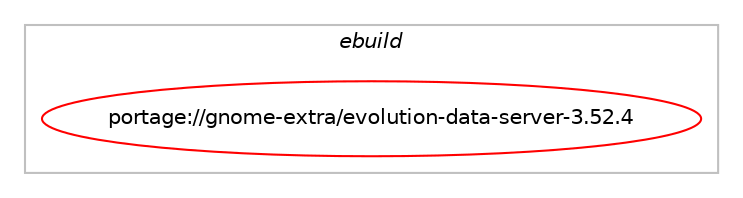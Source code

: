 digraph prolog {

# *************
# Graph options
# *************

newrank=true;
concentrate=true;
compound=true;
graph [rankdir=LR,fontname=Helvetica,fontsize=10,ranksep=1.5];#, ranksep=2.5, nodesep=0.2];
edge  [arrowhead=vee];
node  [fontname=Helvetica,fontsize=10];

# **********
# The ebuild
# **********

subgraph cluster_leftcol {
color=gray;
label=<<i>ebuild</i>>;
id [label="portage://gnome-extra/evolution-data-server-3.52.4", color=red, width=4, href="../gnome-extra/evolution-data-server-3.52.4.svg"];
}

# ****************
# The dependencies
# ****************

subgraph cluster_midcol {
color=gray;
label=<<i>dependencies</i>>;
subgraph cluster_compile {
fillcolor="#eeeeee";
style=filled;
label=<<i>compile</i>>;
# *** BEGIN UNKNOWN DEPENDENCY TYPE (TODO) ***
# id -> equal(use_conditional_group(positive,berkdb,portage://gnome-extra/evolution-data-server-3.52.4,[package_dependency(portage://gnome-extra/evolution-data-server-3.52.4,install,no,sys-libs,db,greaterequal,[4,,,4],any_same_slot,[])]))
# *** END UNKNOWN DEPENDENCY TYPE (TODO) ***

# *** BEGIN UNKNOWN DEPENDENCY TYPE (TODO) ***
# id -> equal(use_conditional_group(positive,gnome-online-accounts,portage://gnome-extra/evolution-data-server-3.52.4,[package_dependency(portage://gnome-extra/evolution-data-server-3.52.4,install,no,net-libs,gnome-online-accounts,greaterequal,[3.8,,,3.8],any_same_slot,[])]))
# *** END UNKNOWN DEPENDENCY TYPE (TODO) ***

# *** BEGIN UNKNOWN DEPENDENCY TYPE (TODO) ***
# id -> equal(use_conditional_group(positive,gtk,portage://gnome-extra/evolution-data-server-3.52.4,[package_dependency(portage://gnome-extra/evolution-data-server-3.52.4,install,no,x11-libs,gtk+,greaterequal,[3.20,,,3.20],[slot(3)],[]),package_dependency(portage://gnome-extra/evolution-data-server-3.52.4,install,no,gui-libs,gtk,greaterequal,[4.4,,,4.4],[slot(4)],[]),package_dependency(portage://gnome-extra/evolution-data-server-3.52.4,install,no,media-libs,libcanberra,greaterequal,[0.25,,,0.25],[],[use(enable(gtk3),none)]),use_conditional_group(positive,oauth-gtk3,portage://gnome-extra/evolution-data-server-3.52.4,[package_dependency(portage://gnome-extra/evolution-data-server-3.52.4,install,no,net-libs,webkit-gtk,greaterequal,[2.34.0,,,2.34.0],[slot(4.1)],[])]),use_conditional_group(positive,oauth-gtk4,portage://gnome-extra/evolution-data-server-3.52.4,[package_dependency(portage://gnome-extra/evolution-data-server-3.52.4,install,no,net-libs,webkit-gtk,greaterequal,[2.39.90,,,2.39.90],[slot(6)],[])])]))
# *** END UNKNOWN DEPENDENCY TYPE (TODO) ***

# *** BEGIN UNKNOWN DEPENDENCY TYPE (TODO) ***
# id -> equal(use_conditional_group(positive,introspection,portage://gnome-extra/evolution-data-server-3.52.4,[package_dependency(portage://gnome-extra/evolution-data-server-3.52.4,install,no,dev-libs,gobject-introspection,greaterequal,[0.9.12,,,0.9.12],any_same_slot,[])]))
# *** END UNKNOWN DEPENDENCY TYPE (TODO) ***

# *** BEGIN UNKNOWN DEPENDENCY TYPE (TODO) ***
# id -> equal(use_conditional_group(positive,kerberos,portage://gnome-extra/evolution-data-server-3.52.4,[package_dependency(portage://gnome-extra/evolution-data-server-3.52.4,install,no,virtual,krb5,none,[,,],any_same_slot,[])]))
# *** END UNKNOWN DEPENDENCY TYPE (TODO) ***

# *** BEGIN UNKNOWN DEPENDENCY TYPE (TODO) ***
# id -> equal(use_conditional_group(positive,ldap,portage://gnome-extra/evolution-data-server-3.52.4,[package_dependency(portage://gnome-extra/evolution-data-server-3.52.4,install,no,net-nds,openldap,greaterequal,[2,,,2],any_same_slot,[])]))
# *** END UNKNOWN DEPENDENCY TYPE (TODO) ***

# *** BEGIN UNKNOWN DEPENDENCY TYPE (TODO) ***
# id -> equal(use_conditional_group(positive,vala,portage://gnome-extra/evolution-data-server-3.52.4,[any_of_group([package_dependency(portage://gnome-extra/evolution-data-server-3.52.4,install,no,dev-lang,vala,none,[,,],[slot(0.56)],[])]),package_dependency(portage://gnome-extra/evolution-data-server-3.52.4,install,no,net-libs,libsoup,greaterequal,[3.1.1,,,3.1.1],[slot(3.0)],[use(enable(vala),none)]),package_dependency(portage://gnome-extra/evolution-data-server-3.52.4,install,no,dev-libs,libical,none,[,,],[],[use(enable(vala),none)])]))
# *** END UNKNOWN DEPENDENCY TYPE (TODO) ***

# *** BEGIN UNKNOWN DEPENDENCY TYPE (TODO) ***
# id -> equal(use_conditional_group(positive,weather,portage://gnome-extra/evolution-data-server-3.52.4,[package_dependency(portage://gnome-extra/evolution-data-server-3.52.4,install,no,dev-libs,libgweather,greaterequal,[4.2.0,,,4.2.0],[slot(4),equal],[])]))
# *** END UNKNOWN DEPENDENCY TYPE (TODO) ***

# *** BEGIN UNKNOWN DEPENDENCY TYPE (TODO) ***
# id -> equal(package_dependency(portage://gnome-extra/evolution-data-server-3.52.4,install,no,app-crypt,libsecret,greaterequal,[0.5,,,0.5],[],[use(enable(crypt),none)]))
# *** END UNKNOWN DEPENDENCY TYPE (TODO) ***

# *** BEGIN UNKNOWN DEPENDENCY TYPE (TODO) ***
# id -> equal(package_dependency(portage://gnome-extra/evolution-data-server-3.52.4,install,no,dev-db,sqlite,greaterequal,[3.7.17,,,3.7.17],[slot(3)],[]))
# *** END UNKNOWN DEPENDENCY TYPE (TODO) ***

# *** BEGIN UNKNOWN DEPENDENCY TYPE (TODO) ***
# id -> equal(package_dependency(portage://gnome-extra/evolution-data-server-3.52.4,install,no,dev-libs,glib,greaterequal,[2.70,,,2.70],[slot(2)],[]))
# *** END UNKNOWN DEPENDENCY TYPE (TODO) ***

# *** BEGIN UNKNOWN DEPENDENCY TYPE (TODO) ***
# id -> equal(package_dependency(portage://gnome-extra/evolution-data-server-3.52.4,install,no,dev-libs,icu,none,[,,],any_same_slot,[]))
# *** END UNKNOWN DEPENDENCY TYPE (TODO) ***

# *** BEGIN UNKNOWN DEPENDENCY TYPE (TODO) ***
# id -> equal(package_dependency(portage://gnome-extra/evolution-data-server-3.52.4,install,no,dev-libs,json-glib,greaterequal,[1.0.4,,,1.0.4],[],[]))
# *** END UNKNOWN DEPENDENCY TYPE (TODO) ***

# *** BEGIN UNKNOWN DEPENDENCY TYPE (TODO) ***
# id -> equal(package_dependency(portage://gnome-extra/evolution-data-server-3.52.4,install,no,dev-libs,libical,greaterequal,[3.0.8,,,3.0.8],any_same_slot,[use(enable(glib),none),use(optenable(introspection),none)]))
# *** END UNKNOWN DEPENDENCY TYPE (TODO) ***

# *** BEGIN UNKNOWN DEPENDENCY TYPE (TODO) ***
# id -> equal(package_dependency(portage://gnome-extra/evolution-data-server-3.52.4,install,no,dev-libs,libxml2,greaterequal,[2,,,2],[],[]))
# *** END UNKNOWN DEPENDENCY TYPE (TODO) ***

# *** BEGIN UNKNOWN DEPENDENCY TYPE (TODO) ***
# id -> equal(package_dependency(portage://gnome-extra/evolution-data-server-3.52.4,install,no,dev-libs,nspr,greaterequal,[4.4,,,4.4],[],[]))
# *** END UNKNOWN DEPENDENCY TYPE (TODO) ***

# *** BEGIN UNKNOWN DEPENDENCY TYPE (TODO) ***
# id -> equal(package_dependency(portage://gnome-extra/evolution-data-server-3.52.4,install,no,dev-libs,nss,greaterequal,[3.9,,,3.9],[],[]))
# *** END UNKNOWN DEPENDENCY TYPE (TODO) ***

# *** BEGIN UNKNOWN DEPENDENCY TYPE (TODO) ***
# id -> equal(package_dependency(portage://gnome-extra/evolution-data-server-3.52.4,install,no,net-libs,libsoup,greaterequal,[3.1.1,,,3.1.1],[slot(3.0)],[]))
# *** END UNKNOWN DEPENDENCY TYPE (TODO) ***

# *** BEGIN UNKNOWN DEPENDENCY TYPE (TODO) ***
# id -> equal(package_dependency(portage://gnome-extra/evolution-data-server-3.52.4,install,no,sys-libs,zlib,none,[,,],any_same_slot,[]))
# *** END UNKNOWN DEPENDENCY TYPE (TODO) ***

# *** BEGIN UNKNOWN DEPENDENCY TYPE (TODO) ***
# id -> equal(package_dependency(portage://gnome-extra/evolution-data-server-3.52.4,install,no,virtual,libiconv,none,[,,],[],[]))
# *** END UNKNOWN DEPENDENCY TYPE (TODO) ***

}
subgraph cluster_compileandrun {
fillcolor="#eeeeee";
style=filled;
label=<<i>compile and run</i>>;
}
subgraph cluster_run {
fillcolor="#eeeeee";
style=filled;
label=<<i>run</i>>;
# *** BEGIN UNKNOWN DEPENDENCY TYPE (TODO) ***
# id -> equal(use_conditional_group(positive,berkdb,portage://gnome-extra/evolution-data-server-3.52.4,[package_dependency(portage://gnome-extra/evolution-data-server-3.52.4,run,no,sys-libs,db,greaterequal,[4,,,4],any_same_slot,[])]))
# *** END UNKNOWN DEPENDENCY TYPE (TODO) ***

# *** BEGIN UNKNOWN DEPENDENCY TYPE (TODO) ***
# id -> equal(use_conditional_group(positive,gnome-online-accounts,portage://gnome-extra/evolution-data-server-3.52.4,[package_dependency(portage://gnome-extra/evolution-data-server-3.52.4,run,no,net-libs,gnome-online-accounts,greaterequal,[3.8,,,3.8],any_same_slot,[])]))
# *** END UNKNOWN DEPENDENCY TYPE (TODO) ***

# *** BEGIN UNKNOWN DEPENDENCY TYPE (TODO) ***
# id -> equal(use_conditional_group(positive,gtk,portage://gnome-extra/evolution-data-server-3.52.4,[package_dependency(portage://gnome-extra/evolution-data-server-3.52.4,run,no,x11-libs,gtk+,greaterequal,[3.20,,,3.20],[slot(3)],[]),package_dependency(portage://gnome-extra/evolution-data-server-3.52.4,run,no,gui-libs,gtk,greaterequal,[4.4,,,4.4],[slot(4)],[]),package_dependency(portage://gnome-extra/evolution-data-server-3.52.4,run,no,media-libs,libcanberra,greaterequal,[0.25,,,0.25],[],[use(enable(gtk3),none)]),use_conditional_group(positive,oauth-gtk3,portage://gnome-extra/evolution-data-server-3.52.4,[package_dependency(portage://gnome-extra/evolution-data-server-3.52.4,run,no,net-libs,webkit-gtk,greaterequal,[2.34.0,,,2.34.0],[slot(4.1)],[])]),use_conditional_group(positive,oauth-gtk4,portage://gnome-extra/evolution-data-server-3.52.4,[package_dependency(portage://gnome-extra/evolution-data-server-3.52.4,run,no,net-libs,webkit-gtk,greaterequal,[2.39.90,,,2.39.90],[slot(6)],[])])]))
# *** END UNKNOWN DEPENDENCY TYPE (TODO) ***

# *** BEGIN UNKNOWN DEPENDENCY TYPE (TODO) ***
# id -> equal(use_conditional_group(positive,introspection,portage://gnome-extra/evolution-data-server-3.52.4,[package_dependency(portage://gnome-extra/evolution-data-server-3.52.4,run,no,dev-libs,gobject-introspection,greaterequal,[0.9.12,,,0.9.12],any_same_slot,[])]))
# *** END UNKNOWN DEPENDENCY TYPE (TODO) ***

# *** BEGIN UNKNOWN DEPENDENCY TYPE (TODO) ***
# id -> equal(use_conditional_group(positive,kerberos,portage://gnome-extra/evolution-data-server-3.52.4,[package_dependency(portage://gnome-extra/evolution-data-server-3.52.4,run,no,virtual,krb5,none,[,,],any_same_slot,[])]))
# *** END UNKNOWN DEPENDENCY TYPE (TODO) ***

# *** BEGIN UNKNOWN DEPENDENCY TYPE (TODO) ***
# id -> equal(use_conditional_group(positive,ldap,portage://gnome-extra/evolution-data-server-3.52.4,[package_dependency(portage://gnome-extra/evolution-data-server-3.52.4,run,no,net-nds,openldap,greaterequal,[2,,,2],any_same_slot,[])]))
# *** END UNKNOWN DEPENDENCY TYPE (TODO) ***

# *** BEGIN UNKNOWN DEPENDENCY TYPE (TODO) ***
# id -> equal(use_conditional_group(positive,weather,portage://gnome-extra/evolution-data-server-3.52.4,[package_dependency(portage://gnome-extra/evolution-data-server-3.52.4,run,no,dev-libs,libgweather,greaterequal,[4.2.0,,,4.2.0],[slot(4),equal],[])]))
# *** END UNKNOWN DEPENDENCY TYPE (TODO) ***

# *** BEGIN UNKNOWN DEPENDENCY TYPE (TODO) ***
# id -> equal(package_dependency(portage://gnome-extra/evolution-data-server-3.52.4,run,no,app-crypt,libsecret,greaterequal,[0.5,,,0.5],[],[use(enable(crypt),none)]))
# *** END UNKNOWN DEPENDENCY TYPE (TODO) ***

# *** BEGIN UNKNOWN DEPENDENCY TYPE (TODO) ***
# id -> equal(package_dependency(portage://gnome-extra/evolution-data-server-3.52.4,run,no,dev-db,sqlite,greaterequal,[3.7.17,,,3.7.17],[slot(3)],[]))
# *** END UNKNOWN DEPENDENCY TYPE (TODO) ***

# *** BEGIN UNKNOWN DEPENDENCY TYPE (TODO) ***
# id -> equal(package_dependency(portage://gnome-extra/evolution-data-server-3.52.4,run,no,dev-libs,glib,greaterequal,[2.70,,,2.70],[slot(2)],[]))
# *** END UNKNOWN DEPENDENCY TYPE (TODO) ***

# *** BEGIN UNKNOWN DEPENDENCY TYPE (TODO) ***
# id -> equal(package_dependency(portage://gnome-extra/evolution-data-server-3.52.4,run,no,dev-libs,icu,none,[,,],any_same_slot,[]))
# *** END UNKNOWN DEPENDENCY TYPE (TODO) ***

# *** BEGIN UNKNOWN DEPENDENCY TYPE (TODO) ***
# id -> equal(package_dependency(portage://gnome-extra/evolution-data-server-3.52.4,run,no,dev-libs,json-glib,greaterequal,[1.0.4,,,1.0.4],[],[]))
# *** END UNKNOWN DEPENDENCY TYPE (TODO) ***

# *** BEGIN UNKNOWN DEPENDENCY TYPE (TODO) ***
# id -> equal(package_dependency(portage://gnome-extra/evolution-data-server-3.52.4,run,no,dev-libs,libical,greaterequal,[3.0.8,,,3.0.8],any_same_slot,[use(enable(glib),none),use(optenable(introspection),none)]))
# *** END UNKNOWN DEPENDENCY TYPE (TODO) ***

# *** BEGIN UNKNOWN DEPENDENCY TYPE (TODO) ***
# id -> equal(package_dependency(portage://gnome-extra/evolution-data-server-3.52.4,run,no,dev-libs,libxml2,greaterequal,[2,,,2],[],[]))
# *** END UNKNOWN DEPENDENCY TYPE (TODO) ***

# *** BEGIN UNKNOWN DEPENDENCY TYPE (TODO) ***
# id -> equal(package_dependency(portage://gnome-extra/evolution-data-server-3.52.4,run,no,dev-libs,nspr,greaterequal,[4.4,,,4.4],[],[]))
# *** END UNKNOWN DEPENDENCY TYPE (TODO) ***

# *** BEGIN UNKNOWN DEPENDENCY TYPE (TODO) ***
# id -> equal(package_dependency(portage://gnome-extra/evolution-data-server-3.52.4,run,no,dev-libs,nss,greaterequal,[3.9,,,3.9],[],[]))
# *** END UNKNOWN DEPENDENCY TYPE (TODO) ***

# *** BEGIN UNKNOWN DEPENDENCY TYPE (TODO) ***
# id -> equal(package_dependency(portage://gnome-extra/evolution-data-server-3.52.4,run,no,net-libs,libsoup,greaterequal,[3.1.1,,,3.1.1],[slot(3.0)],[]))
# *** END UNKNOWN DEPENDENCY TYPE (TODO) ***

# *** BEGIN UNKNOWN DEPENDENCY TYPE (TODO) ***
# id -> equal(package_dependency(portage://gnome-extra/evolution-data-server-3.52.4,run,no,sys-libs,zlib,none,[,,],any_same_slot,[]))
# *** END UNKNOWN DEPENDENCY TYPE (TODO) ***

# *** BEGIN UNKNOWN DEPENDENCY TYPE (TODO) ***
# id -> equal(package_dependency(portage://gnome-extra/evolution-data-server-3.52.4,run,no,virtual,libiconv,none,[,,],[],[]))
# *** END UNKNOWN DEPENDENCY TYPE (TODO) ***

}
}

# **************
# The candidates
# **************

subgraph cluster_choices {
rank=same;
color=gray;
label=<<i>candidates</i>>;

}

}
